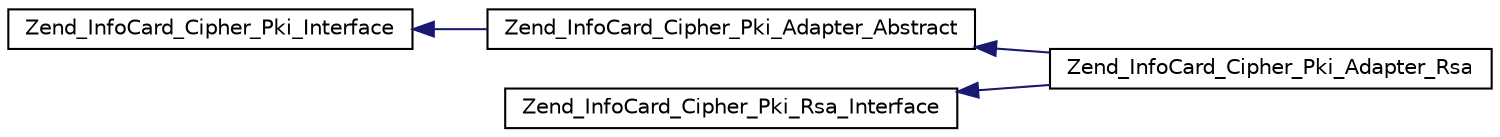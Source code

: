 digraph G
{
  edge [fontname="Helvetica",fontsize="10",labelfontname="Helvetica",labelfontsize="10"];
  node [fontname="Helvetica",fontsize="10",shape=record];
  rankdir="LR";
  Node1 [label="Zend_InfoCard_Cipher_Pki_Interface",height=0.2,width=0.4,color="black", fillcolor="white", style="filled",URL="$interface_zend___info_card___cipher___pki___interface.html"];
  Node1 -> Node2 [dir="back",color="midnightblue",fontsize="10",style="solid",fontname="Helvetica"];
  Node2 [label="Zend_InfoCard_Cipher_Pki_Adapter_Abstract",height=0.2,width=0.4,color="black", fillcolor="white", style="filled",URL="$class_zend___info_card___cipher___pki___adapter___abstract.html"];
  Node2 -> Node3 [dir="back",color="midnightblue",fontsize="10",style="solid",fontname="Helvetica"];
  Node3 [label="Zend_InfoCard_Cipher_Pki_Adapter_Rsa",height=0.2,width=0.4,color="black", fillcolor="white", style="filled",URL="$class_zend___info_card___cipher___pki___adapter___rsa.html"];
  Node4 [label="Zend_InfoCard_Cipher_Pki_Rsa_Interface",height=0.2,width=0.4,color="black", fillcolor="white", style="filled",URL="$interface_zend___info_card___cipher___pki___rsa___interface.html"];
  Node4 -> Node3 [dir="back",color="midnightblue",fontsize="10",style="solid",fontname="Helvetica"];
}
